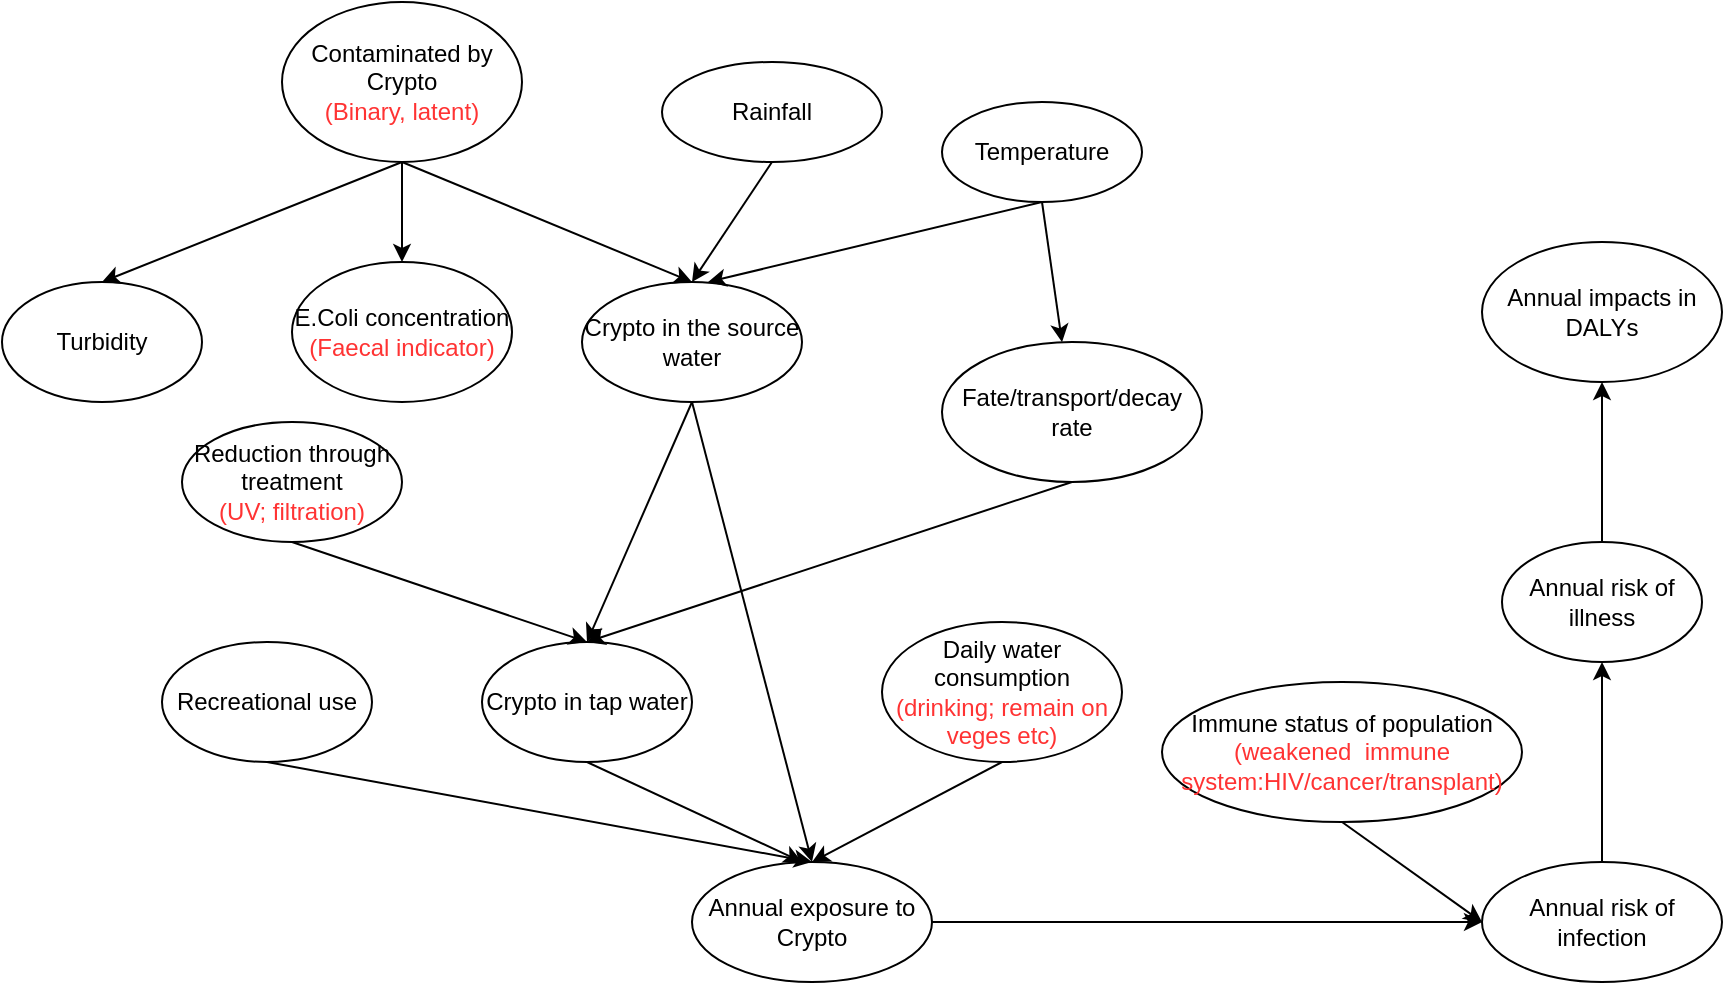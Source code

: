 <mxfile version="15.1.4" type="device"><diagram name="Page-1" id="822b0af5-4adb-64df-f703-e8dfc1f81529"><mxGraphModel dx="1081" dy="535" grid="1" gridSize="10" guides="1" tooltips="1" connect="1" arrows="1" fold="1" page="1" pageScale="1" pageWidth="1100" pageHeight="850" background="none" math="0" shadow="0"><root><mxCell id="0"/><mxCell id="1" parent="0"/><mxCell id="sxA1gRBPIGSiszqWcImr-1" value="Contaminated by Crypto&lt;br&gt;&lt;font color=&quot;#ff3333&quot;&gt;(Binary, latent)&lt;/font&gt;" style="ellipse;whiteSpace=wrap;html=1;" vertex="1" parent="1"><mxGeometry x="170" y="260" width="120" height="80" as="geometry"/></mxCell><mxCell id="sxA1gRBPIGSiszqWcImr-2" value="" style="endArrow=classic;html=1;exitX=0.5;exitY=1;exitDx=0;exitDy=0;" edge="1" parent="1" source="sxA1gRBPIGSiszqWcImr-1"><mxGeometry width="50" height="50" relative="1" as="geometry"><mxPoint x="390" y="460" as="sourcePoint"/><mxPoint x="230" y="390" as="targetPoint"/></mxGeometry></mxCell><mxCell id="sxA1gRBPIGSiszqWcImr-3" value="E.Coli concentration&lt;br&gt;&lt;font color=&quot;#ff3333&quot;&gt;(Faecal indicator)&lt;/font&gt;" style="ellipse;whiteSpace=wrap;html=1;" vertex="1" parent="1"><mxGeometry x="175" y="390" width="110" height="70" as="geometry"/></mxCell><mxCell id="sxA1gRBPIGSiszqWcImr-4" value="Crypto in the source water" style="ellipse;whiteSpace=wrap;html=1;" vertex="1" parent="1"><mxGeometry x="320" y="400" width="110" height="60" as="geometry"/></mxCell><mxCell id="sxA1gRBPIGSiszqWcImr-5" value="Turbidity" style="ellipse;whiteSpace=wrap;html=1;" vertex="1" parent="1"><mxGeometry x="30" y="400" width="100" height="60" as="geometry"/></mxCell><mxCell id="sxA1gRBPIGSiszqWcImr-6" value="" style="endArrow=classic;html=1;exitX=0.5;exitY=1;exitDx=0;exitDy=0;entryX=0.5;entryY=0;entryDx=0;entryDy=0;" edge="1" parent="1" source="sxA1gRBPIGSiszqWcImr-1" target="sxA1gRBPIGSiszqWcImr-5"><mxGeometry width="50" height="50" relative="1" as="geometry"><mxPoint x="390" y="460" as="sourcePoint"/><mxPoint x="440" y="410" as="targetPoint"/></mxGeometry></mxCell><mxCell id="sxA1gRBPIGSiszqWcImr-7" value="" style="endArrow=classic;html=1;entryX=0.5;entryY=0;entryDx=0;entryDy=0;" edge="1" parent="1" target="sxA1gRBPIGSiszqWcImr-4"><mxGeometry width="50" height="50" relative="1" as="geometry"><mxPoint x="230" y="340" as="sourcePoint"/><mxPoint x="440" y="390" as="targetPoint"/></mxGeometry></mxCell><mxCell id="sxA1gRBPIGSiszqWcImr-8" value="Rainfall" style="ellipse;whiteSpace=wrap;html=1;" vertex="1" parent="1"><mxGeometry x="360" y="290" width="110" height="50" as="geometry"/></mxCell><mxCell id="sxA1gRBPIGSiszqWcImr-9" value="Temperature" style="ellipse;whiteSpace=wrap;html=1;" vertex="1" parent="1"><mxGeometry x="500" y="310" width="100" height="50" as="geometry"/></mxCell><mxCell id="sxA1gRBPIGSiszqWcImr-10" value="" style="endArrow=classic;html=1;exitX=0.5;exitY=1;exitDx=0;exitDy=0;entryX=0.5;entryY=0;entryDx=0;entryDy=0;" edge="1" parent="1" source="sxA1gRBPIGSiszqWcImr-8" target="sxA1gRBPIGSiszqWcImr-4"><mxGeometry width="50" height="50" relative="1" as="geometry"><mxPoint x="390" y="430" as="sourcePoint"/><mxPoint x="440" y="380" as="targetPoint"/></mxGeometry></mxCell><mxCell id="sxA1gRBPIGSiszqWcImr-11" value="" style="endArrow=classic;html=1;exitX=0.5;exitY=1;exitDx=0;exitDy=0;entryX=0.573;entryY=0;entryDx=0;entryDy=0;entryPerimeter=0;" edge="1" parent="1" source="sxA1gRBPIGSiszqWcImr-9" target="sxA1gRBPIGSiszqWcImr-4"><mxGeometry width="50" height="50" relative="1" as="geometry"><mxPoint x="390" y="430" as="sourcePoint"/><mxPoint x="440" y="380" as="targetPoint"/></mxGeometry></mxCell><mxCell id="sxA1gRBPIGSiszqWcImr-12" value="Crypto in tap water" style="ellipse;whiteSpace=wrap;html=1;" vertex="1" parent="1"><mxGeometry x="270" y="580" width="105" height="60" as="geometry"/></mxCell><mxCell id="sxA1gRBPIGSiszqWcImr-13" value="" style="endArrow=classic;html=1;exitX=0.5;exitY=1;exitDx=0;exitDy=0;entryX=0.5;entryY=0;entryDx=0;entryDy=0;" edge="1" parent="1" source="sxA1gRBPIGSiszqWcImr-4" target="sxA1gRBPIGSiszqWcImr-12"><mxGeometry width="50" height="50" relative="1" as="geometry"><mxPoint x="400" y="540" as="sourcePoint"/><mxPoint x="450" y="490" as="targetPoint"/></mxGeometry></mxCell><mxCell id="sxA1gRBPIGSiszqWcImr-17" value="Fate/transport/decay rate" style="ellipse;whiteSpace=wrap;html=1;" vertex="1" parent="1"><mxGeometry x="500" y="430" width="130" height="70" as="geometry"/></mxCell><mxCell id="sxA1gRBPIGSiszqWcImr-18" value="" style="endArrow=classic;html=1;exitX=0.5;exitY=1;exitDx=0;exitDy=0;entryX=0.5;entryY=0;entryDx=0;entryDy=0;" edge="1" parent="1" source="sxA1gRBPIGSiszqWcImr-17" target="sxA1gRBPIGSiszqWcImr-12"><mxGeometry width="50" height="50" relative="1" as="geometry"><mxPoint x="390" y="570" as="sourcePoint"/><mxPoint x="440" y="520" as="targetPoint"/></mxGeometry></mxCell><mxCell id="sxA1gRBPIGSiszqWcImr-19" value="Reduction through treatment&lt;br&gt;&lt;font color=&quot;#ff3333&quot;&gt;(UV; filtration)&lt;/font&gt;" style="ellipse;whiteSpace=wrap;html=1;" vertex="1" parent="1"><mxGeometry x="120" y="470" width="110" height="60" as="geometry"/></mxCell><mxCell id="sxA1gRBPIGSiszqWcImr-20" value="" style="endArrow=classic;html=1;exitX=0.5;exitY=1;exitDx=0;exitDy=0;entryX=0.5;entryY=0;entryDx=0;entryDy=0;" edge="1" parent="1" source="sxA1gRBPIGSiszqWcImr-19" target="sxA1gRBPIGSiszqWcImr-12"><mxGeometry width="50" height="50" relative="1" as="geometry"><mxPoint x="390" y="520" as="sourcePoint"/><mxPoint x="440" y="470" as="targetPoint"/></mxGeometry></mxCell><mxCell id="sxA1gRBPIGSiszqWcImr-21" value="Recreational use" style="ellipse;whiteSpace=wrap;html=1;" vertex="1" parent="1"><mxGeometry x="110" y="580" width="105" height="60" as="geometry"/></mxCell><mxCell id="sxA1gRBPIGSiszqWcImr-22" value="Annual exposure to Crypto" style="ellipse;whiteSpace=wrap;html=1;" vertex="1" parent="1"><mxGeometry x="375" y="690" width="120" height="60" as="geometry"/></mxCell><mxCell id="sxA1gRBPIGSiszqWcImr-23" value="" style="endArrow=classic;html=1;exitX=0.5;exitY=1;exitDx=0;exitDy=0;entryX=0.5;entryY=0;entryDx=0;entryDy=0;" edge="1" parent="1" source="sxA1gRBPIGSiszqWcImr-21" target="sxA1gRBPIGSiszqWcImr-22"><mxGeometry width="50" height="50" relative="1" as="geometry"><mxPoint x="390" y="640" as="sourcePoint"/><mxPoint x="440" y="590" as="targetPoint"/></mxGeometry></mxCell><mxCell id="sxA1gRBPIGSiszqWcImr-24" value="" style="endArrow=classic;html=1;exitX=0.5;exitY=1;exitDx=0;exitDy=0;entryX=0.5;entryY=0;entryDx=0;entryDy=0;" edge="1" parent="1" source="sxA1gRBPIGSiszqWcImr-4" target="sxA1gRBPIGSiszqWcImr-22"><mxGeometry width="50" height="50" relative="1" as="geometry"><mxPoint x="390" y="640" as="sourcePoint"/><mxPoint x="440" y="590" as="targetPoint"/></mxGeometry></mxCell><mxCell id="sxA1gRBPIGSiszqWcImr-25" value="" style="endArrow=classic;html=1;exitX=0.5;exitY=1;exitDx=0;exitDy=0;" edge="1" parent="1" source="sxA1gRBPIGSiszqWcImr-12"><mxGeometry width="50" height="50" relative="1" as="geometry"><mxPoint x="390" y="640" as="sourcePoint"/><mxPoint x="430" y="690" as="targetPoint"/></mxGeometry></mxCell><mxCell id="sxA1gRBPIGSiszqWcImr-26" value="Daily water consumption&lt;br&gt;&lt;font color=&quot;#ff3333&quot;&gt;(drinking; remain on veges etc)&lt;/font&gt;" style="ellipse;whiteSpace=wrap;html=1;" vertex="1" parent="1"><mxGeometry x="470" y="570" width="120" height="70" as="geometry"/></mxCell><mxCell id="sxA1gRBPIGSiszqWcImr-27" value="" style="endArrow=classic;html=1;exitX=0.5;exitY=1;exitDx=0;exitDy=0;entryX=0.5;entryY=0;entryDx=0;entryDy=0;" edge="1" parent="1" source="sxA1gRBPIGSiszqWcImr-26" target="sxA1gRBPIGSiszqWcImr-22"><mxGeometry width="50" height="50" relative="1" as="geometry"><mxPoint x="470" y="730" as="sourcePoint"/><mxPoint x="520" y="680" as="targetPoint"/></mxGeometry></mxCell><mxCell id="sxA1gRBPIGSiszqWcImr-28" value="" style="endArrow=classic;html=1;exitX=1;exitY=0.5;exitDx=0;exitDy=0;" edge="1" parent="1" source="sxA1gRBPIGSiszqWcImr-22" target="sxA1gRBPIGSiszqWcImr-29"><mxGeometry width="50" height="50" relative="1" as="geometry"><mxPoint x="490" y="720" as="sourcePoint"/><mxPoint x="730" y="720" as="targetPoint"/></mxGeometry></mxCell><mxCell id="sxA1gRBPIGSiszqWcImr-29" value="Annual risk of infection" style="ellipse;whiteSpace=wrap;html=1;" vertex="1" parent="1"><mxGeometry x="770" y="690" width="120" height="60" as="geometry"/></mxCell><mxCell id="sxA1gRBPIGSiszqWcImr-30" value="Immune status of population&lt;br&gt;&lt;font color=&quot;#ff3333&quot;&gt;(weakened&amp;nbsp; immune system:HIV/cancer/transplant)&lt;/font&gt;" style="ellipse;whiteSpace=wrap;html=1;" vertex="1" parent="1"><mxGeometry x="610" y="600" width="180" height="70" as="geometry"/></mxCell><mxCell id="sxA1gRBPIGSiszqWcImr-31" value="" style="endArrow=classic;html=1;exitX=0.5;exitY=1;exitDx=0;exitDy=0;entryX=0;entryY=0.5;entryDx=0;entryDy=0;" edge="1" parent="1" source="sxA1gRBPIGSiszqWcImr-30" target="sxA1gRBPIGSiszqWcImr-29"><mxGeometry width="50" height="50" relative="1" as="geometry"><mxPoint x="720" y="630" as="sourcePoint"/><mxPoint x="770" y="580" as="targetPoint"/></mxGeometry></mxCell><mxCell id="sxA1gRBPIGSiszqWcImr-32" value="" style="endArrow=classic;html=1;exitX=0.5;exitY=0;exitDx=0;exitDy=0;" edge="1" parent="1" source="sxA1gRBPIGSiszqWcImr-29"><mxGeometry width="50" height="50" relative="1" as="geometry"><mxPoint x="540" y="570" as="sourcePoint"/><mxPoint x="830" y="590" as="targetPoint"/></mxGeometry></mxCell><mxCell id="sxA1gRBPIGSiszqWcImr-33" value="Annual risk of illness" style="ellipse;whiteSpace=wrap;html=1;" vertex="1" parent="1"><mxGeometry x="780" y="530" width="100" height="60" as="geometry"/></mxCell><mxCell id="sxA1gRBPIGSiszqWcImr-34" value="" style="endArrow=classic;html=1;exitX=0.5;exitY=0;exitDx=0;exitDy=0;" edge="1" parent="1" source="sxA1gRBPIGSiszqWcImr-33"><mxGeometry width="50" height="50" relative="1" as="geometry"><mxPoint x="540" y="550" as="sourcePoint"/><mxPoint x="830" y="450" as="targetPoint"/></mxGeometry></mxCell><mxCell id="sxA1gRBPIGSiszqWcImr-35" value="Annual impacts in DALYs" style="ellipse;whiteSpace=wrap;html=1;" vertex="1" parent="1"><mxGeometry x="770" y="380" width="120" height="70" as="geometry"/></mxCell><mxCell id="sxA1gRBPIGSiszqWcImr-36" value="" style="endArrow=classic;html=1;exitX=0.5;exitY=1;exitDx=0;exitDy=0;" edge="1" parent="1" source="sxA1gRBPIGSiszqWcImr-9" target="sxA1gRBPIGSiszqWcImr-17"><mxGeometry width="50" height="50" relative="1" as="geometry"><mxPoint x="530" y="470" as="sourcePoint"/><mxPoint x="580" y="420" as="targetPoint"/></mxGeometry></mxCell></root></mxGraphModel></diagram></mxfile>